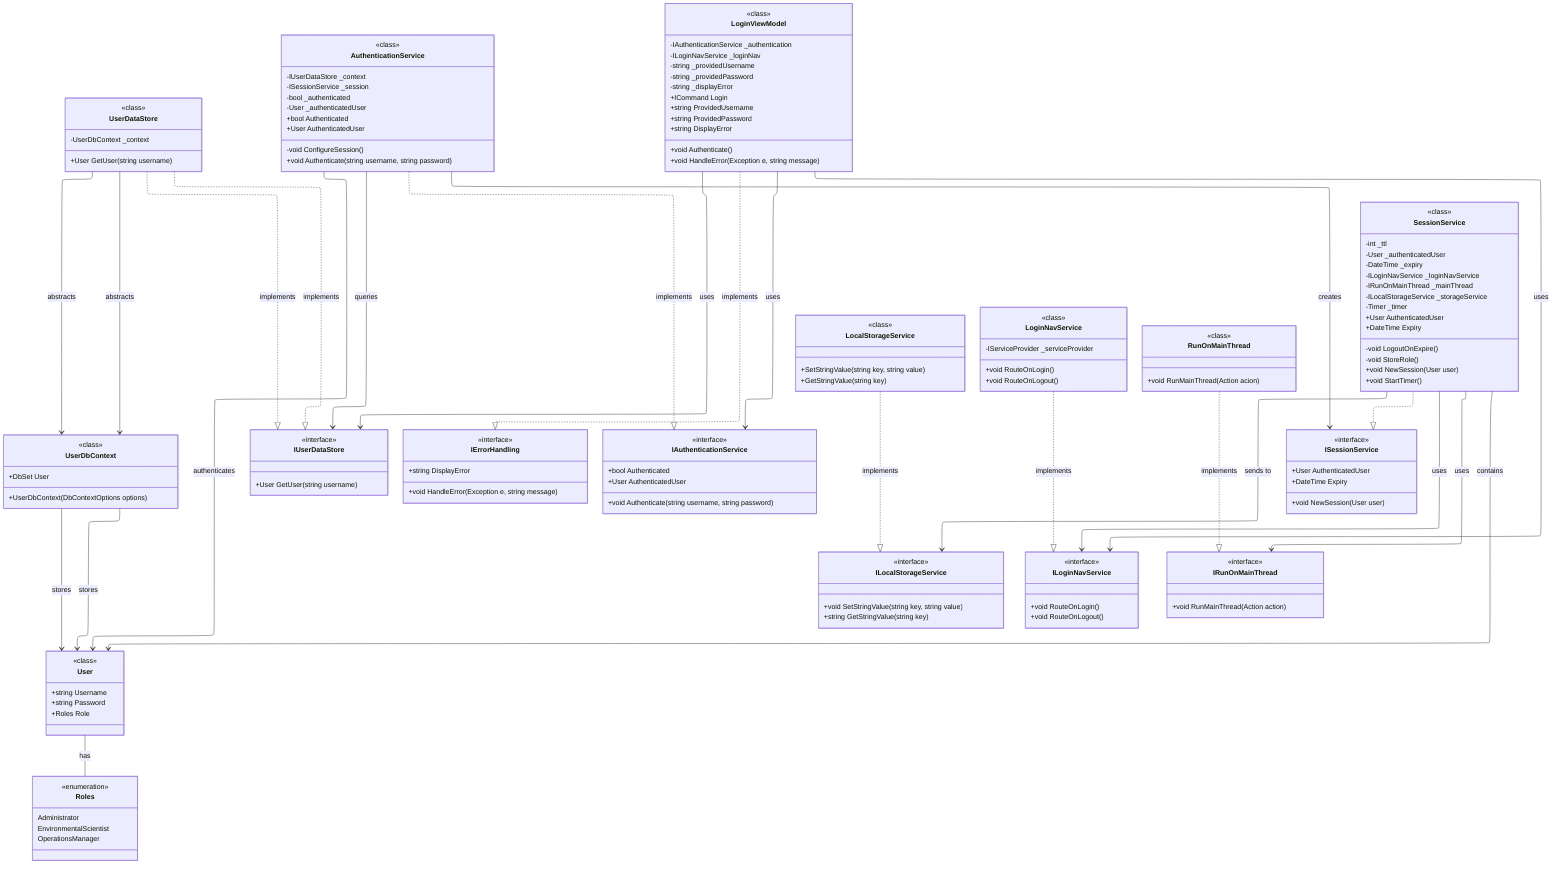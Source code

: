 ---
config:
  layout: elk
---
classDiagram
    %%Data
    class UserDbContext {
        <<class>>
        +DbSet<User> User
        +UserDbContext(DbContextOptions options)
    }
    class UserDataStore {
        <<class>>
        -UserDbContext _context
        +User GetUser(string username)
    }
    UserDbContext --> User : stores
    UserDataStore --> UserDbContext : abstracts
    UserDataStore ..|> IUserDataStore : implements
    %%Models
    class User {
        <<class>>
        +string Username
        +string Password
        +Roles Role
    }
    class Roles {
        <<enumeration>>
        Administrator
        EnvironmentalScientist
        OperationsManager
    }
    User -- Roles : has
    %%Services
    class IErrorHandling {
        <<interface>>
        +string DisplayError
        +void HandleError(Exception e, string message)
    }
    class IUserDataStore {
        <<interface>>
        +User GetUser(string username)
    }
    class IAuthenticationService {
        <<interface>>
        +bool Authenticated
        +User AuthenticatedUser
        +void Authenticate(string username, string password)
    }
    class ILocalStorageService {
        <<interface>>
        +void SetStringValue(string key, string value)
        +string GetStringValue(string key)
    }
    class ILoginNavService {
        <<interface>>
        +void RouteOnLogin()
        +void RouteOnLogout()
    }
    class IRunOnMainThread {
        <<interface>>
        +void RunMainThread(Action action)
    }
    class ISessionService {
        <<interface>>
        +User AuthenticatedUser
        +DateTime Expiry
        +void NewSession(User user)
    }
    class AuthenticationService {
        <<class>>
        -IUserDataStore _context
        -ISessionService _session
        -bool _authenticated
        -User _authenticatedUser
        -void ConfigureSession()
        +bool Authenticated
        +User AuthenticatedUser
        +void Authenticate(string username, string password)
    }
    class LocalStorageService {
        <<class>>
        +SetStringValue(string key, string value)
        +GetStringValue(string key)
    }
    class LoginNavService {
        <<class>>
        -IServiceProvider _serviceProvider
        +void RouteOnLogin()
        +void RouteOnLogout()
    }
    class RunOnMainThread {
        <<class>>
        +void RunMainThread(Action acion)
    }
    class SessionService {
        <<class>>
        -int _ttl
        -User _authenticatedUser
        -DateTime _expiry
        -ILoginNavService _loginNavService
        -IRunOnMainThread _mainThread
        -ILocalStorageService _storageService
        -Timer _timer
        -void LogoutOnExpire()
        -void StoreRole()
        +User AuthenticatedUser
        +DateTime Expiry
        +void NewSession(User user)
        +void StartTimer()
    }
    AuthenticationService ..|> IAuthenticationService : implements
    AuthenticationService --> IUserDataStore : queries
    AuthenticationService --> ISessionService : creates
    AuthenticationService --> User : authenticates
    SessionService ..|> ISessionService
    SessionService --> ILoginNavService : uses
    SessionService --> IRunOnMainThread : uses
    SessionService --> ILocalStorageService : sends to
    SessionService --> User : contains
    RunOnMainThread ..|> IRunOnMainThread : implements
    LocalStorageService ..|> ILocalStorageService : implements
    LoginNavService ..|> ILoginNavService : implements
    %%View Models
    class LoginViewModel {
        <<class>>
        -IAuthenticationService _authentication
        -ILoginNavService _loginNav
        -string _providedUsername
        -string _providedPassword
        -string _displayError
        +ICommand Login
        +string ProvidedUsername
        +string ProvidedPassword
        +string DisplayError
        +void Authenticate()
        +void HandleError(Exception e, string message)
    }
    LoginViewModel --> IUserDataStore : uses
    LoginViewModel --> IAuthenticationService : uses
    LoginViewModel --> ILoginNavService : uses
    LoginViewModel ..|> IErrorHandling : implements

UserDbContext --> User : stores
    UserDataStore --> UserDbContext : abstracts
    UserDataStore ..|> IUserDataStore : implements